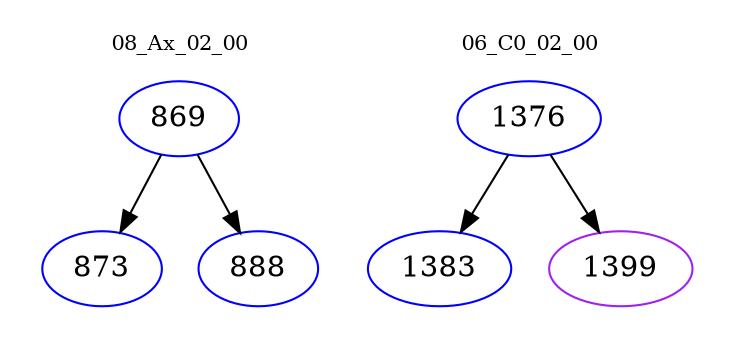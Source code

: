 digraph{
subgraph cluster_0 {
color = white
label = "08_Ax_02_00";
fontsize=10;
T0_869 [label="869", color="blue"]
T0_869 -> T0_873 [color="black"]
T0_873 [label="873", color="blue"]
T0_869 -> T0_888 [color="black"]
T0_888 [label="888", color="blue"]
}
subgraph cluster_1 {
color = white
label = "06_C0_02_00";
fontsize=10;
T1_1376 [label="1376", color="blue"]
T1_1376 -> T1_1383 [color="black"]
T1_1383 [label="1383", color="blue"]
T1_1376 -> T1_1399 [color="black"]
T1_1399 [label="1399", color="purple"]
}
}
